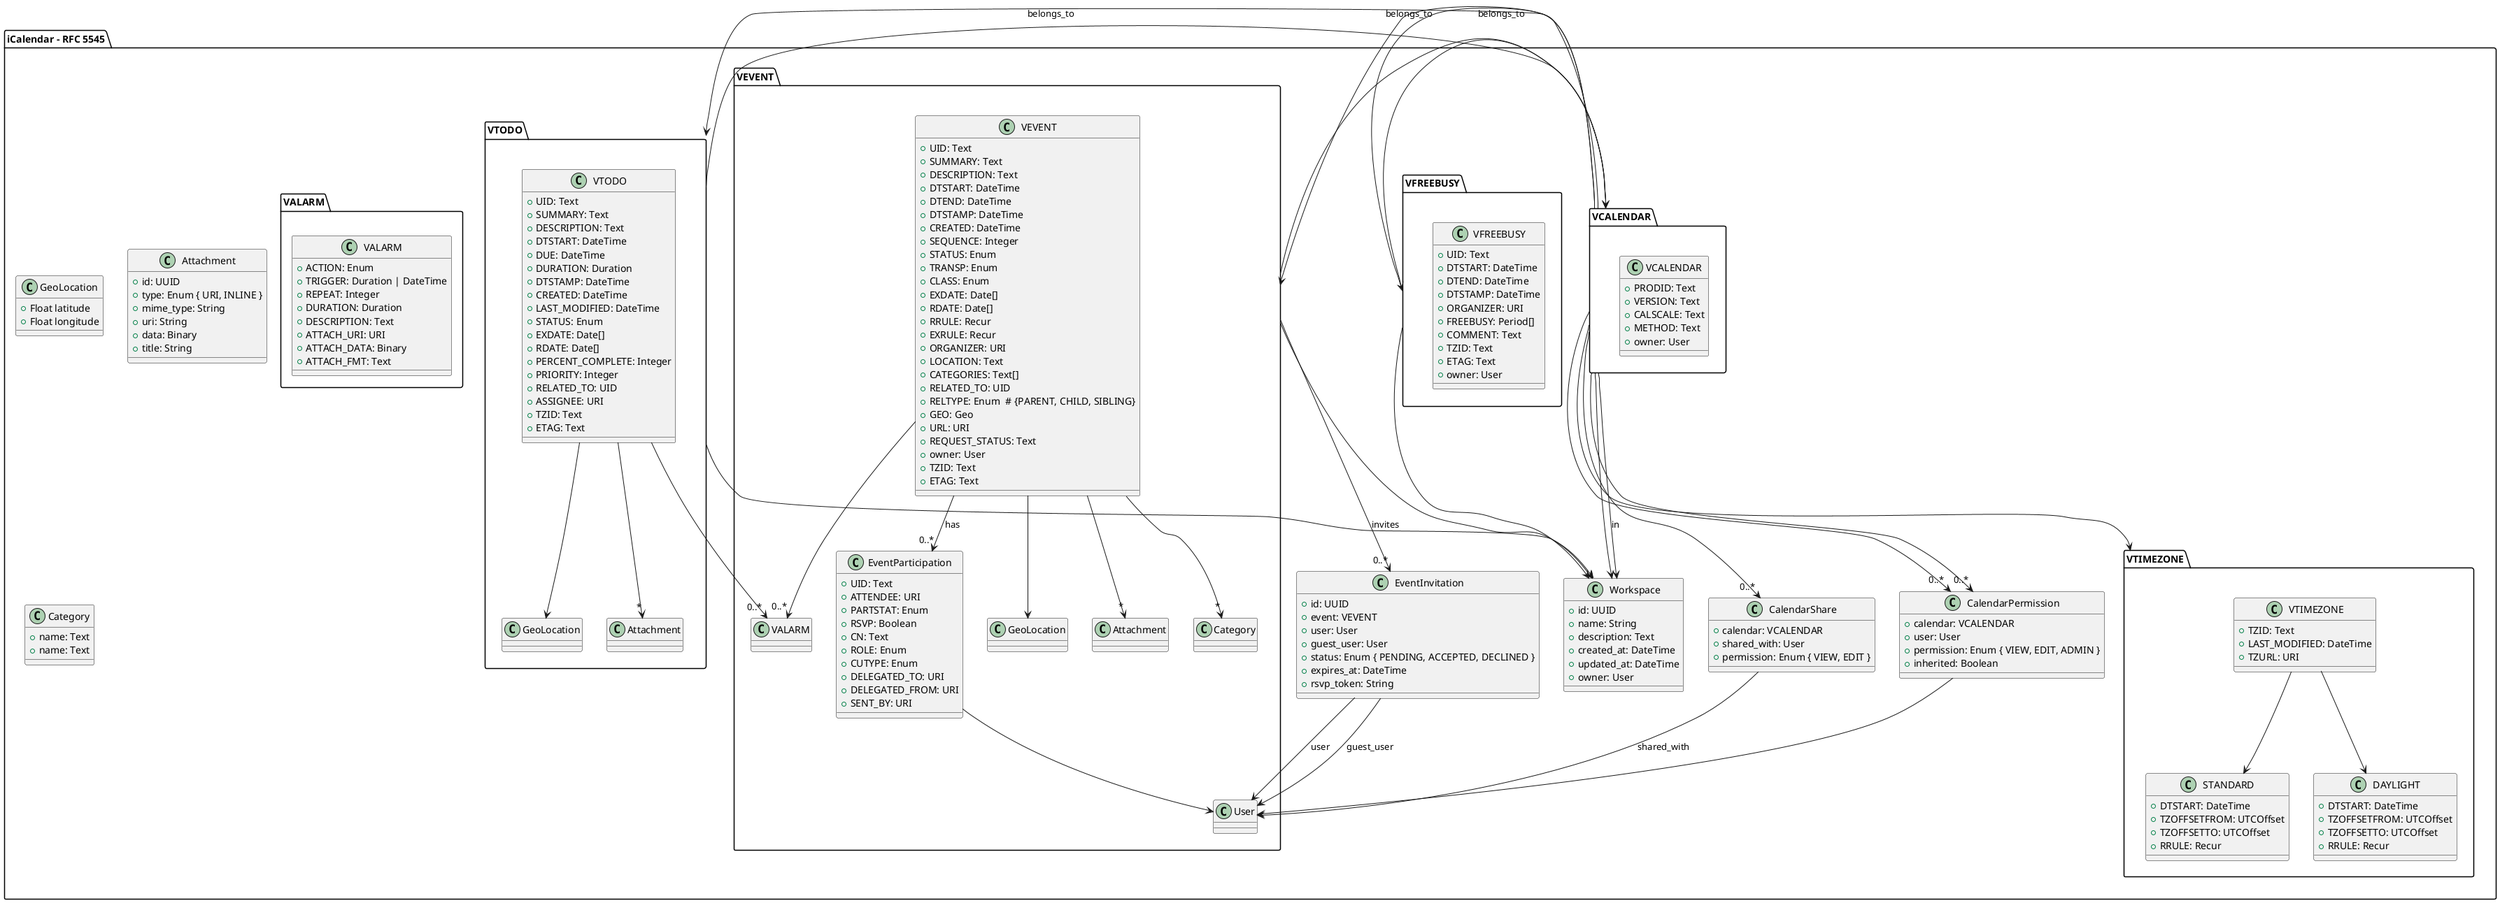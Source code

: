 @startuml RFC5545_ICALENDAR

package "iCalendar - RFC 5545" {

  package "VCALENDAR" {
    class VCALENDAR {
      +PRODID: Text
      +VERSION: Text
      +CALSCALE: Text
      +METHOD: Text
      +owner: User
    }
  }

package "VEVENT" {
  class VEVENT {
    +UID: Text
    +SUMMARY: Text
    +DESCRIPTION: Text
    +DTSTART: DateTime
    +DTEND: DateTime
    +DTSTAMP: DateTime
    +CREATED: DateTime
    +SEQUENCE: Integer
    +STATUS: Enum
    +TRANSP: Enum
    +CLASS: Enum
    +EXDATE: Date[]
    +RDATE: Date[]
    +RRULE: Recur
    +EXRULE: Recur
    +ORGANIZER: URI
    +LOCATION: Text
    +CATEGORIES: Text[]
    +RELATED_TO: UID
    +RELTYPE: Enum  # {PARENT, CHILD, SIBLING}
    +GEO: Geo
    +URL: URI
    +REQUEST_STATUS: Text
    +owner: User
    +TZID: Text
    +ETAG: Text
  }

    class EventParticipation {
      +UID: Text
      +ATTENDEE: URI
      +PARTSTAT: Enum
      +RSVP: Boolean
      +CN: Text
      +ROLE: Enum
      +CUTYPE: Enum
      +DELEGATED_TO: URI
      +DELEGATED_FROM: URI
      +SENT_BY: URI
    }

    VEVENT --> "0..*" EventParticipation : has
    VEVENT --> GeoLocation
    VEVENT --> "*" Attachment
    VEVENT --> "*" Category
    VEVENT --> "0..*" VALARM
    EventParticipation --> User

}
class GeoLocation {
  + Float latitude
  + Float longitude
}
  class Attachment {
    +id: UUID
    +type: Enum { URI, INLINE }
    +mime_type: String
    +uri: String
    +data: Binary
    +title: String
  }
  class Category {
    +name: Text
  }

package "VTODO" {
    class VTODO {
      +UID: Text
      +SUMMARY: Text
      +DESCRIPTION: Text
      +DTSTART: DateTime
      +DUE: DateTime
      +DURATION: Duration
      +DTSTAMP: DateTime
      +CREATED: DateTime
      +LAST_MODIFIED: DateTime
      +STATUS: Enum
      +EXDATE: Date[]
      +RDATE: Date[]
      +PERCENT_COMPLETE: Integer
      +PRIORITY: Integer
      +RELATED_TO: UID
      +ASSIGNEE: URI
      +TZID: Text
      +ETAG: Text
    }

    VTODO --> GeoLocation
    VTODO --> "*" Attachment
    VTODO --> "0..*" VALARM
  }

  package "VFREEBUSY" {
    class VFREEBUSY {
      +UID: Text
      +DTSTART: DateTime
      +DTEND: DateTime
      +DTSTAMP: DateTime
      +ORGANIZER: URI
      +FREEBUSY: Period[]
      +COMMENT: Text
      +TZID: Text
      +ETAG: Text
      +owner: User 
    }
  }

class Category {
  +name: Text
}
  package "VTIMEZONE" {
    class VTIMEZONE {
      +TZID: Text
      +LAST_MODIFIED: DateTime
      +TZURL: URI
    }

    class STANDARD {
      +DTSTART: DateTime
      +TZOFFSETFROM: UTCOffset
      +TZOFFSETTO: UTCOffset
      +RRULE: Recur
    }

    class DAYLIGHT {
      +DTSTART: DateTime
      +TZOFFSETFROM: UTCOffset
      +TZOFFSETTO: UTCOffset
      +RRULE: Recur
    }

    VTIMEZONE --> STANDARD
    VTIMEZONE --> DAYLIGHT
  }

  package "VALARM" {
    class VALARM {
      +ACTION: Enum
      +TRIGGER: Duration | DateTime
      +REPEAT: Integer
      +DURATION: Duration
      +DESCRIPTION: Text
      +ATTACH_URI: URI
      +ATTACH_DATA: Binary
      +ATTACH_FMT: Text
    }
  }

  class CalendarShare {
  + calendar: VCALENDAR
  + shared_with: User
  + permission: Enum { VIEW, EDIT }
}

class Workspace {
  +id: UUID
  +name: String
  +description: Text
  +created_at: DateTime
  +updated_at: DateTime
  +owner: User
}

class CalendarPermission {
  +calendar: VCALENDAR
  +user: User
  +permission: Enum { VIEW, EDIT, ADMIN }
  +inherited: Boolean
}
class EventInvitation {
  +id: UUID
  +event: VEVENT
  +user: User
  +guest_user: User
  +status: Enum { PENDING, ACCEPTED, DECLINED }
  +expires_at: DateTime
  +rsvp_token: String
}

VEVENT --> "0..*" EventInvitation : invites
EventInvitation --> User : user
EventInvitation --> User : guest_user

VCALENDAR --> "0..*" CalendarPermission
CalendarPermission --> User
VCALENDAR --> "0..*" CalendarPermission
VCALENDAR --> Workspace : in
VCALENDAR --> "0..*" CalendarShare
CalendarShare --> User : shared_with

  VCALENDAR --> VEVENT
  VCALENDAR --> VTODO
  VCALENDAR --> VFREEBUSY
  VCALENDAR --> VTIMEZONE
  VEVENT --> VCALENDAR : belongs_to
VTODO --> VCALENDAR : belongs_to
VFREEBUSY --> VCALENDAR : belongs_to

VCALENDAR --> Workspace
VEVENT --> Workspace
VTODO --> Workspace
VFREEBUSY --> Workspace